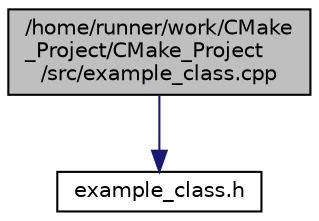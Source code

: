 digraph "/home/runner/work/CMake_Project/CMake_Project/src/example_class.cpp"
{
 // LATEX_PDF_SIZE
  edge [fontname="Helvetica",fontsize="10",labelfontname="Helvetica",labelfontsize="10"];
  node [fontname="Helvetica",fontsize="10",shape=record];
  Node1 [label="/home/runner/work/CMake\l_Project/CMake_Project\l/src/example_class.cpp",height=0.2,width=0.4,color="black", fillcolor="grey75", style="filled", fontcolor="black",tooltip="implementation of example class"];
  Node1 -> Node2 [color="midnightblue",fontsize="10",style="solid",fontname="Helvetica"];
  Node2 [label="example_class.h",height=0.2,width=0.4,color="black", fillcolor="white", style="filled",URL="$df/d07/example__class_8h.html",tooltip="implementation of example class"];
}

